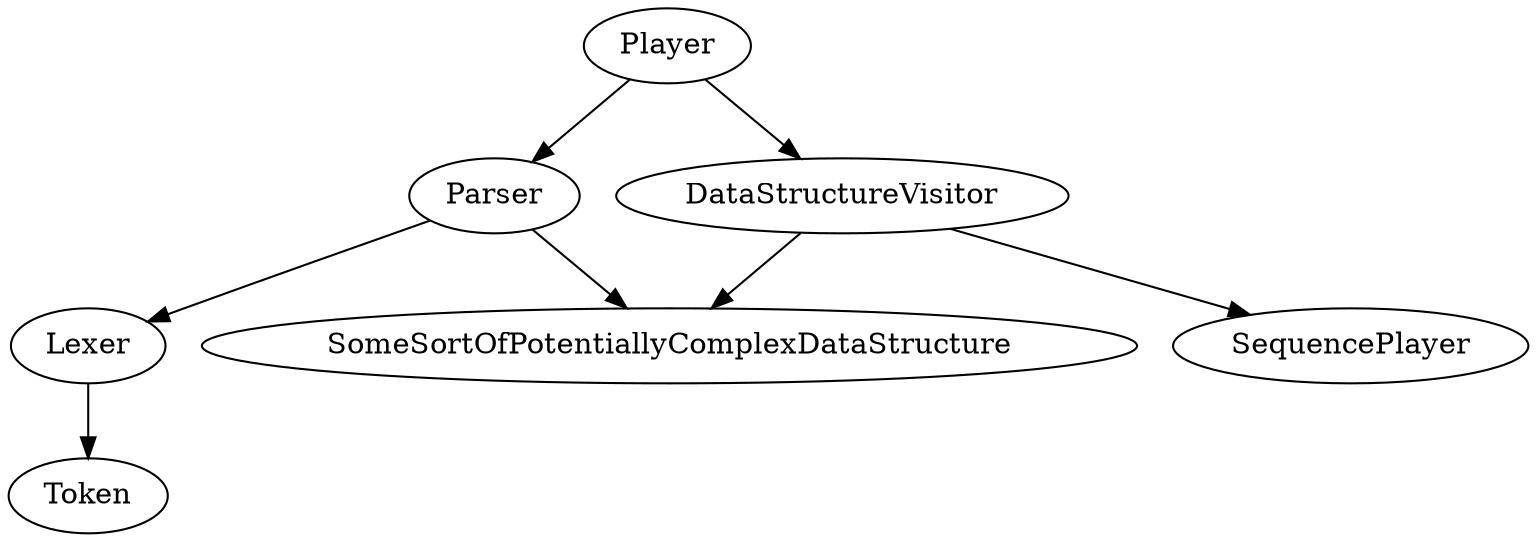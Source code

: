 // A very rough sketch of dependancies.
// A -> B means that the class A in some way requires B to function fully.
// A -> B neither implies B -> A or not B -> A

// This document is rough and subject to tons of change.

digraph Classes {
	// Parsing Chain...
	Parser -> Lexer -> Token;
	// Data Structure...
	Parser -> SomeSortOfPotentiallyComplexDataStructure;
	DataStructureVisitor -> SomeSortOfPotentiallyComplexDataStructure;
	// Player.
	Player -> Parser;
	Player -> DataStructureVisitor -> SequencePlayer;
}
